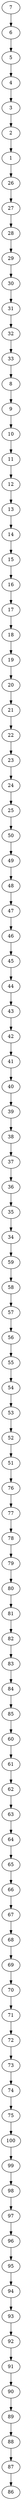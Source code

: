 digraph grafoMalla_m_25_n_4_DFS_R_7 {
7;
6;
5;
4;
3;
2;
1;
26;
27;
28;
29;
30;
31;
32;
33;
8;
9;
10;
11;
12;
13;
14;
15;
16;
17;
18;
19;
20;
21;
22;
23;
24;
25;
50;
49;
48;
47;
46;
45;
44;
43;
42;
41;
40;
39;
38;
37;
36;
35;
34;
59;
58;
57;
56;
55;
54;
53;
52;
51;
76;
77;
78;
79;
80;
81;
82;
83;
84;
85;
60;
61;
62;
63;
64;
65;
66;
67;
68;
69;
70;
71;
72;
73;
74;
75;
100;
99;
98;
97;
96;
95;
94;
93;
92;
91;
90;
89;
88;
87;
86;
87 -> 86;
88 -> 87;
89 -> 88;
90 -> 89;
91 -> 90;
92 -> 91;
93 -> 92;
94 -> 93;
95 -> 94;
96 -> 95;
97 -> 96;
98 -> 97;
99 -> 98;
100 -> 99;
75 -> 100;
74 -> 75;
73 -> 74;
72 -> 73;
71 -> 72;
70 -> 71;
69 -> 70;
68 -> 69;
67 -> 68;
66 -> 67;
65 -> 66;
64 -> 65;
63 -> 64;
62 -> 63;
61 -> 62;
60 -> 61;
85 -> 60;
84 -> 85;
83 -> 84;
82 -> 83;
81 -> 82;
80 -> 81;
79 -> 80;
78 -> 79;
77 -> 78;
76 -> 77;
51 -> 76;
52 -> 51;
53 -> 52;
54 -> 53;
55 -> 54;
56 -> 55;
57 -> 56;
58 -> 57;
59 -> 58;
34 -> 59;
35 -> 34;
36 -> 35;
37 -> 36;
38 -> 37;
39 -> 38;
40 -> 39;
41 -> 40;
42 -> 41;
43 -> 42;
44 -> 43;
45 -> 44;
46 -> 45;
47 -> 46;
48 -> 47;
49 -> 48;
50 -> 49;
25 -> 50;
24 -> 25;
23 -> 24;
22 -> 23;
21 -> 22;
20 -> 21;
19 -> 20;
18 -> 19;
17 -> 18;
16 -> 17;
15 -> 16;
14 -> 15;
13 -> 14;
12 -> 13;
11 -> 12;
10 -> 11;
9 -> 10;
8 -> 9;
33 -> 8;
32 -> 33;
31 -> 32;
30 -> 31;
29 -> 30;
28 -> 29;
27 -> 28;
26 -> 27;
1 -> 26;
2 -> 1;
3 -> 2;
4 -> 3;
5 -> 4;
6 -> 5;
7 -> 6;
}